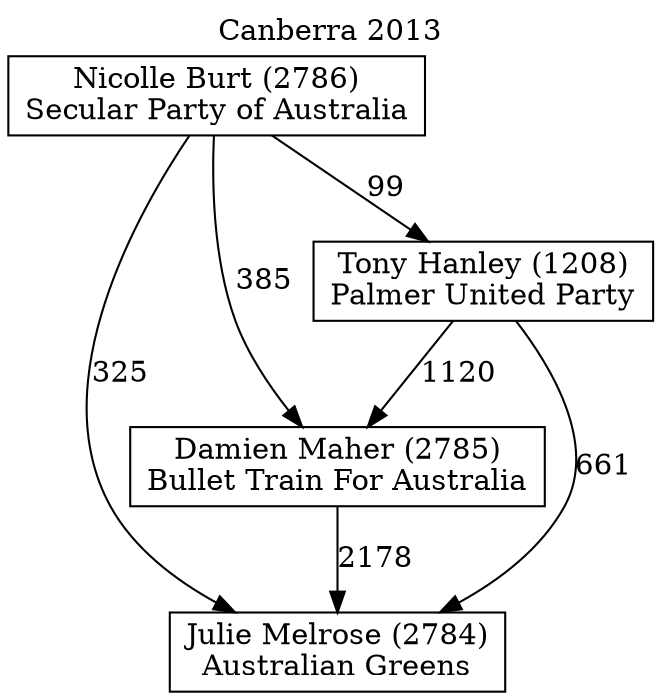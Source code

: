 // House preference flow
digraph "Julie Melrose (2784)_Canberra_2013" {
	graph [label="Canberra 2013" labelloc=t mclimit=10]
	node [shape=box]
	"Damien Maher (2785)" [label="Damien Maher (2785)
Bullet Train For Australia"]
	"Julie Melrose (2784)" [label="Julie Melrose (2784)
Australian Greens"]
	"Nicolle Burt (2786)" [label="Nicolle Burt (2786)
Secular Party of Australia"]
	"Tony Hanley (1208)" [label="Tony Hanley (1208)
Palmer United Party"]
	"Damien Maher (2785)" -> "Julie Melrose (2784)" [label=2178]
	"Nicolle Burt (2786)" -> "Damien Maher (2785)" [label=385]
	"Nicolle Burt (2786)" -> "Julie Melrose (2784)" [label=325]
	"Nicolle Burt (2786)" -> "Tony Hanley (1208)" [label=99]
	"Tony Hanley (1208)" -> "Damien Maher (2785)" [label=1120]
	"Tony Hanley (1208)" -> "Julie Melrose (2784)" [label=661]
}
